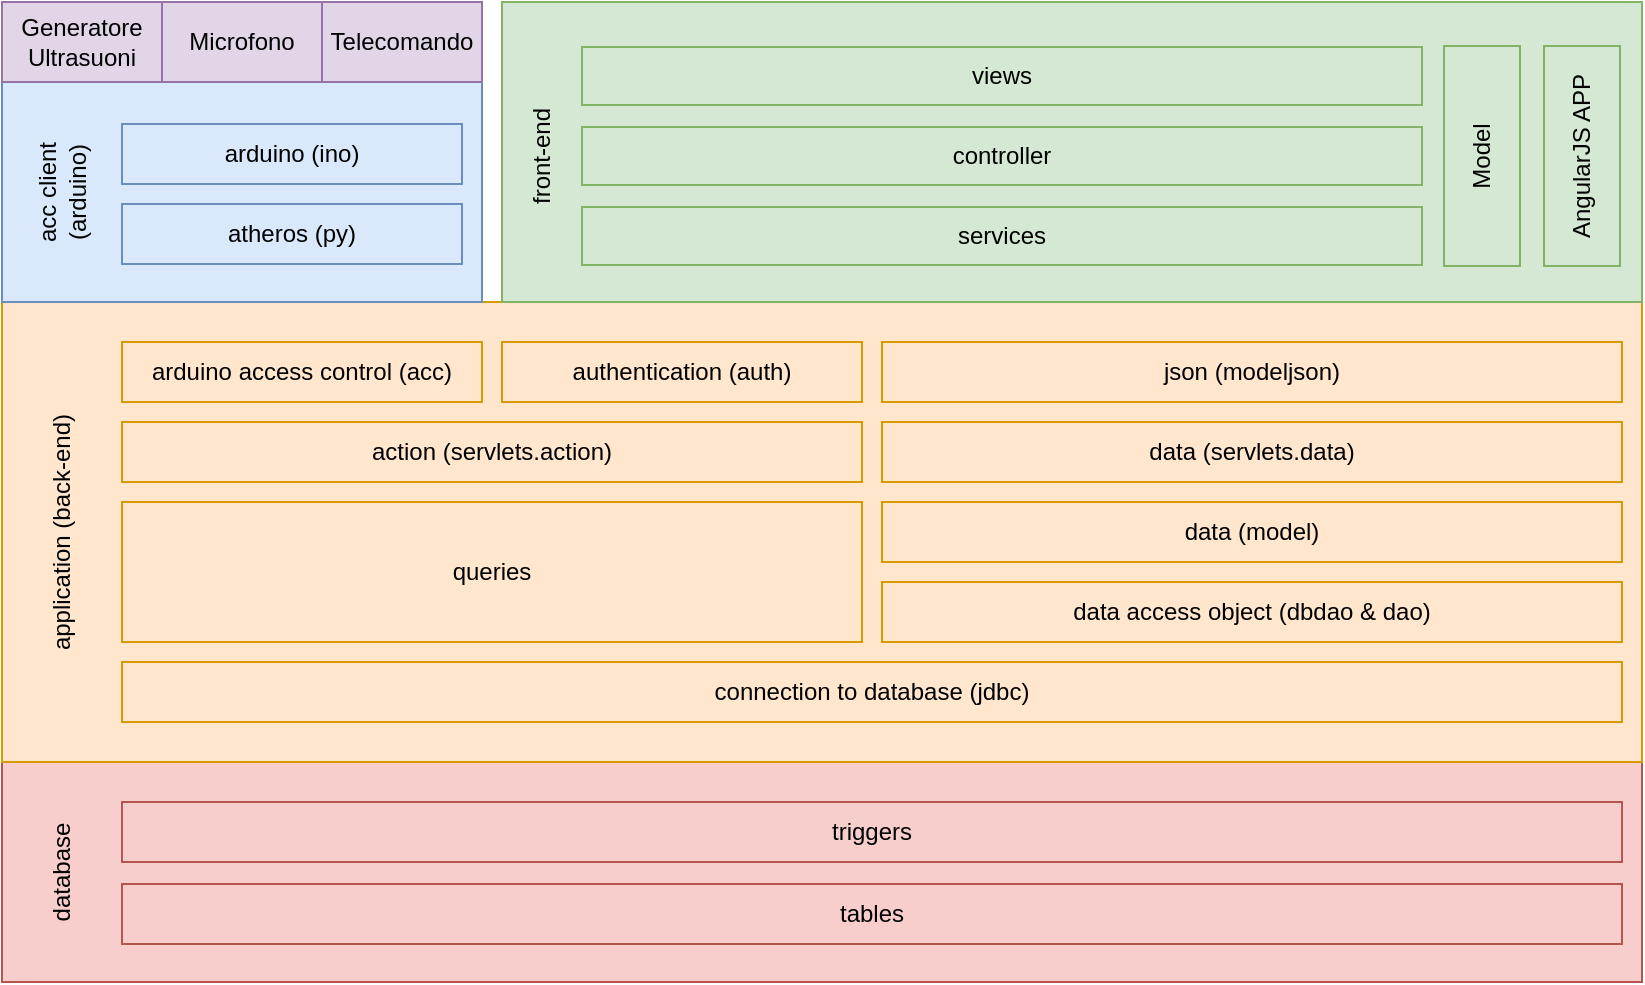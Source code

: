 <mxfile version="12.2.2" type="device" pages="1"><diagram id="dbqJYKA-LOA8s7yNBYhw" name="Page-1"><mxGraphModel dx="1426" dy="812" grid="1" gridSize="10" guides="1" tooltips="1" connect="1" arrows="1" fold="1" page="1" pageScale="1" pageWidth="1654" pageHeight="1169" math="0" shadow="0"><root><mxCell id="0"/><mxCell id="1" parent="0"/><mxCell id="PFqaEOPlfyGg8MPEYNV5-1" value="" style="rounded=0;whiteSpace=wrap;html=1;fillColor=#f8cecc;strokeColor=#b85450;" parent="1" vertex="1"><mxGeometry x="420" y="570" width="820" height="110" as="geometry"/></mxCell><mxCell id="PFqaEOPlfyGg8MPEYNV5-2" value="" style="rounded=0;whiteSpace=wrap;html=1;fillColor=#ffe6cc;strokeColor=#d79b00;" parent="1" vertex="1"><mxGeometry x="420" y="340" width="820" height="230" as="geometry"/></mxCell><mxCell id="PFqaEOPlfyGg8MPEYNV5-3" value="application (back-end)" style="text;html=1;strokeColor=none;fillColor=none;align=center;verticalAlign=middle;whiteSpace=wrap;rounded=0;rotation=-90;" parent="1" vertex="1"><mxGeometry x="380" y="445" width="140" height="20" as="geometry"/></mxCell><mxCell id="PFqaEOPlfyGg8MPEYNV5-5" value="connection to database (jdbc)" style="rounded=0;whiteSpace=wrap;html=1;fillColor=#ffe6cc;strokeColor=#d79b00;" parent="1" vertex="1"><mxGeometry x="480" y="520" width="750" height="30" as="geometry"/></mxCell><mxCell id="PFqaEOPlfyGg8MPEYNV5-6" value="database" style="text;html=1;strokeColor=none;fillColor=none;align=center;verticalAlign=middle;whiteSpace=wrap;rounded=0;rotation=-90;" parent="1" vertex="1"><mxGeometry x="430" y="615" width="40" height="20" as="geometry"/></mxCell><mxCell id="PFqaEOPlfyGg8MPEYNV5-7" value="tables" style="rounded=0;whiteSpace=wrap;html=1;fillColor=#f8cecc;strokeColor=#b85450;" parent="1" vertex="1"><mxGeometry x="480" y="631" width="750" height="30" as="geometry"/></mxCell><mxCell id="PFqaEOPlfyGg8MPEYNV5-8" value="triggers" style="rounded=0;whiteSpace=wrap;html=1;fillColor=#f8cecc;strokeColor=#b85450;" parent="1" vertex="1"><mxGeometry x="480" y="590" width="750" height="30" as="geometry"/></mxCell><mxCell id="PFqaEOPlfyGg8MPEYNV5-9" value="data access object (dbdao &amp;amp; dao)" style="rounded=0;whiteSpace=wrap;html=1;fillColor=#ffe6cc;strokeColor=#d79b00;" parent="1" vertex="1"><mxGeometry x="860" y="480" width="370" height="30" as="geometry"/></mxCell><mxCell id="PFqaEOPlfyGg8MPEYNV5-10" value="data (model)" style="rounded=0;whiteSpace=wrap;html=1;fillColor=#ffe6cc;strokeColor=#d79b00;" parent="1" vertex="1"><mxGeometry x="860" y="440" width="370" height="30" as="geometry"/></mxCell><mxCell id="PFqaEOPlfyGg8MPEYNV5-12" value="action (servlets.action)" style="rounded=0;whiteSpace=wrap;html=1;fillColor=#ffe6cc;strokeColor=#d79b00;" parent="1" vertex="1"><mxGeometry x="480" y="400" width="370" height="30" as="geometry"/></mxCell><mxCell id="PFqaEOPlfyGg8MPEYNV5-13" value="data (servlets.data)" style="rounded=0;whiteSpace=wrap;html=1;fillColor=#ffe6cc;strokeColor=#d79b00;" parent="1" vertex="1"><mxGeometry x="860" y="400" width="370" height="30" as="geometry"/></mxCell><mxCell id="PFqaEOPlfyGg8MPEYNV5-14" value="authentication (auth)" style="rounded=0;whiteSpace=wrap;html=1;fillColor=#ffe6cc;strokeColor=#d79b00;" parent="1" vertex="1"><mxGeometry x="670" y="360" width="180" height="30" as="geometry"/></mxCell><mxCell id="PFqaEOPlfyGg8MPEYNV5-15" value="json (modeljson)" style="rounded=0;whiteSpace=wrap;html=1;fillColor=#ffe6cc;strokeColor=#d79b00;" parent="1" vertex="1"><mxGeometry x="860" y="360" width="370" height="30" as="geometry"/></mxCell><mxCell id="PFqaEOPlfyGg8MPEYNV5-16" value="arduino access control (acc)" style="rounded=0;whiteSpace=wrap;html=1;fillColor=#ffe6cc;strokeColor=#d79b00;" parent="1" vertex="1"><mxGeometry x="480" y="360" width="180" height="30" as="geometry"/></mxCell><mxCell id="PFqaEOPlfyGg8MPEYNV5-21" value="" style="rounded=0;whiteSpace=wrap;html=1;fillColor=#d5e8d4;strokeColor=#82b366;" parent="1" vertex="1"><mxGeometry x="670" y="190" width="570" height="150" as="geometry"/></mxCell><mxCell id="PFqaEOPlfyGg8MPEYNV5-22" value="" style="rounded=0;whiteSpace=wrap;html=1;fillColor=#dae8fc;strokeColor=#6c8ebf;" parent="1" vertex="1"><mxGeometry x="420" y="230" width="240" height="110" as="geometry"/></mxCell><mxCell id="uAT28WHJSfcVVCsYf1n0-1" value="Generatore&lt;br&gt;Ultrasuoni" style="rounded=0;whiteSpace=wrap;html=1;fillColor=#e1d5e7;strokeColor=#9673a6;" parent="1" vertex="1"><mxGeometry x="420" y="190" width="80" height="40" as="geometry"/></mxCell><mxCell id="uAT28WHJSfcVVCsYf1n0-2" value="Microfono" style="rounded=0;whiteSpace=wrap;html=1;fillColor=#e1d5e7;strokeColor=#9673a6;" parent="1" vertex="1"><mxGeometry x="500" y="190" width="80" height="40" as="geometry"/></mxCell><mxCell id="uAT28WHJSfcVVCsYf1n0-3" value="Telecomando" style="rounded=0;whiteSpace=wrap;html=1;fillColor=#e1d5e7;strokeColor=#9673a6;" parent="1" vertex="1"><mxGeometry x="580" y="190" width="80" height="40" as="geometry"/></mxCell><mxCell id="CbnyFQm1xmf3zCvAhZlz-1" value="services" style="rounded=0;whiteSpace=wrap;html=1;fillColor=#d5e8d4;strokeColor=#82b366;" vertex="1" parent="1"><mxGeometry x="710" y="292.5" width="420" height="29" as="geometry"/></mxCell><mxCell id="CbnyFQm1xmf3zCvAhZlz-2" value="AngularJS APP" style="rounded=0;whiteSpace=wrap;html=1;rotation=-90;fillColor=#d5e8d4;strokeColor=#82b366;" vertex="1" parent="1"><mxGeometry x="1155" y="248" width="110" height="38" as="geometry"/></mxCell><mxCell id="CbnyFQm1xmf3zCvAhZlz-4" value="controller" style="rounded=0;whiteSpace=wrap;html=1;fillColor=#d5e8d4;strokeColor=#82b366;" vertex="1" parent="1"><mxGeometry x="710" y="252.5" width="420" height="29" as="geometry"/></mxCell><mxCell id="CbnyFQm1xmf3zCvAhZlz-5" value="views" style="rounded=0;whiteSpace=wrap;html=1;fillColor=#d5e8d4;strokeColor=#82b366;" vertex="1" parent="1"><mxGeometry x="710" y="212.5" width="420" height="29" as="geometry"/></mxCell><mxCell id="CbnyFQm1xmf3zCvAhZlz-6" value="Model" style="rounded=0;whiteSpace=wrap;html=1;rotation=-90;fillColor=#d5e8d4;strokeColor=#82b366;" vertex="1" parent="1"><mxGeometry x="1105" y="248" width="110" height="38" as="geometry"/></mxCell><mxCell id="CbnyFQm1xmf3zCvAhZlz-7" value="front-end" style="text;html=1;strokeColor=none;fillColor=none;align=center;verticalAlign=middle;whiteSpace=wrap;rounded=0;rotation=-90;" vertex="1" parent="1"><mxGeometry x="660" y="257" width="60" height="20" as="geometry"/></mxCell><mxCell id="CbnyFQm1xmf3zCvAhZlz-8" value="acc client (arduino)" style="text;html=1;strokeColor=none;fillColor=none;align=center;verticalAlign=middle;whiteSpace=wrap;rounded=0;rotation=-90;" vertex="1" parent="1"><mxGeometry x="400" y="275" width="100" height="20" as="geometry"/></mxCell><mxCell id="CbnyFQm1xmf3zCvAhZlz-10" value="atheros (py)" style="rounded=0;whiteSpace=wrap;html=1;fillColor=#dae8fc;strokeColor=#6c8ebf;" vertex="1" parent="1"><mxGeometry x="480" y="291" width="170" height="30" as="geometry"/></mxCell><mxCell id="CbnyFQm1xmf3zCvAhZlz-11" value="arduino (ino)" style="rounded=0;whiteSpace=wrap;html=1;fillColor=#dae8fc;strokeColor=#6c8ebf;" vertex="1" parent="1"><mxGeometry x="480" y="251" width="170" height="30" as="geometry"/></mxCell><mxCell id="CbnyFQm1xmf3zCvAhZlz-13" value="queries" style="rounded=0;whiteSpace=wrap;html=1;fillColor=#ffe6cc;strokeColor=#d79b00;" vertex="1" parent="1"><mxGeometry x="480" y="440" width="370" height="70" as="geometry"/></mxCell></root></mxGraphModel></diagram></mxfile>